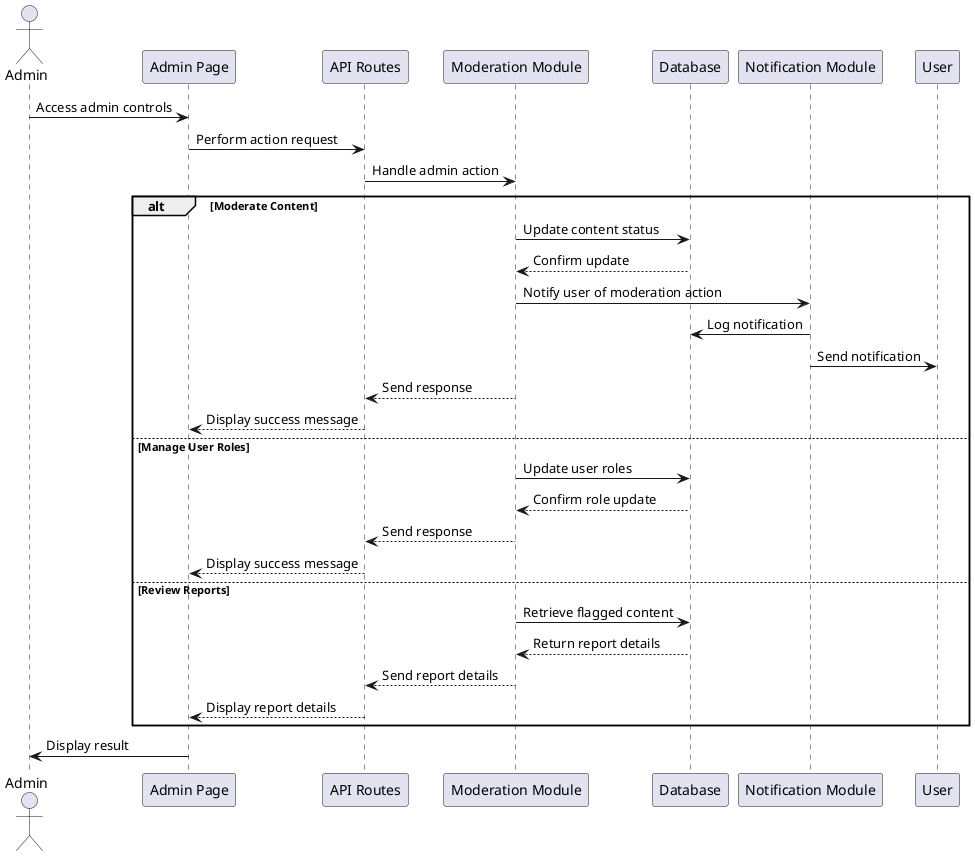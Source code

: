 @startuml admin-controls-sequence-diagram

actor Admin
participant "Admin Page" as AdminPage
participant "API Routes" as APIRoutes
participant "Moderation Module" as ModModule
participant "Database" as Database
participant "Notification Module" as NotifModule

Admin -> AdminPage: Access admin controls
AdminPage -> APIRoutes: Perform action request

APIRoutes -> ModModule: Handle admin action

alt Moderate Content
    ModModule -> Database: Update content status
    Database --> ModModule: Confirm update
    ModModule -> NotifModule: Notify user of moderation action
    NotifModule -> Database: Log notification
    NotifModule -> User: Send notification
    ModModule --> APIRoutes: Send response
    APIRoutes --> AdminPage: Display success message
else Manage User Roles
    ModModule -> Database: Update user roles
    Database --> ModModule: Confirm role update
    ModModule --> APIRoutes: Send response
    APIRoutes --> AdminPage: Display success message
else Review Reports
    ModModule -> Database: Retrieve flagged content
    Database --> ModModule: Return report details
    ModModule --> APIRoutes: Send report details
    APIRoutes --> AdminPage: Display report details
end

AdminPage -> Admin: Display result

@enduml
